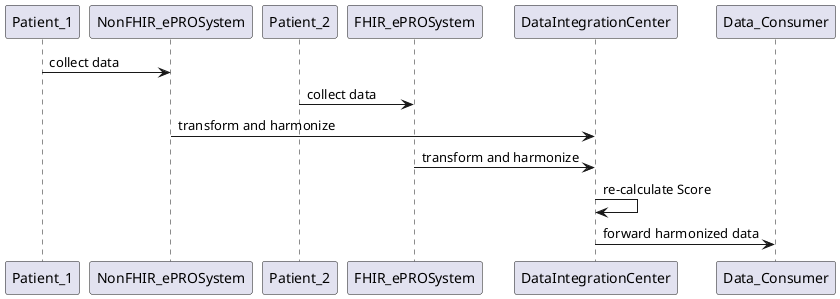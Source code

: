 @startuml "UseCase 2: local harmonization"
Patient_1 -> NonFHIR_ePROSystem : collect data
Patient_2 -> FHIR_ePROSystem : collect data
NonFHIR_ePROSystem -> DataIntegrationCenter : transform and harmonize
FHIR_ePROSystem -> DataIntegrationCenter :  transform and harmonize
DataIntegrationCenter -> DataIntegrationCenter : re-calculate Score 
DataIntegrationCenter -> Data_Consumer: forward harmonized data 
@enduml
